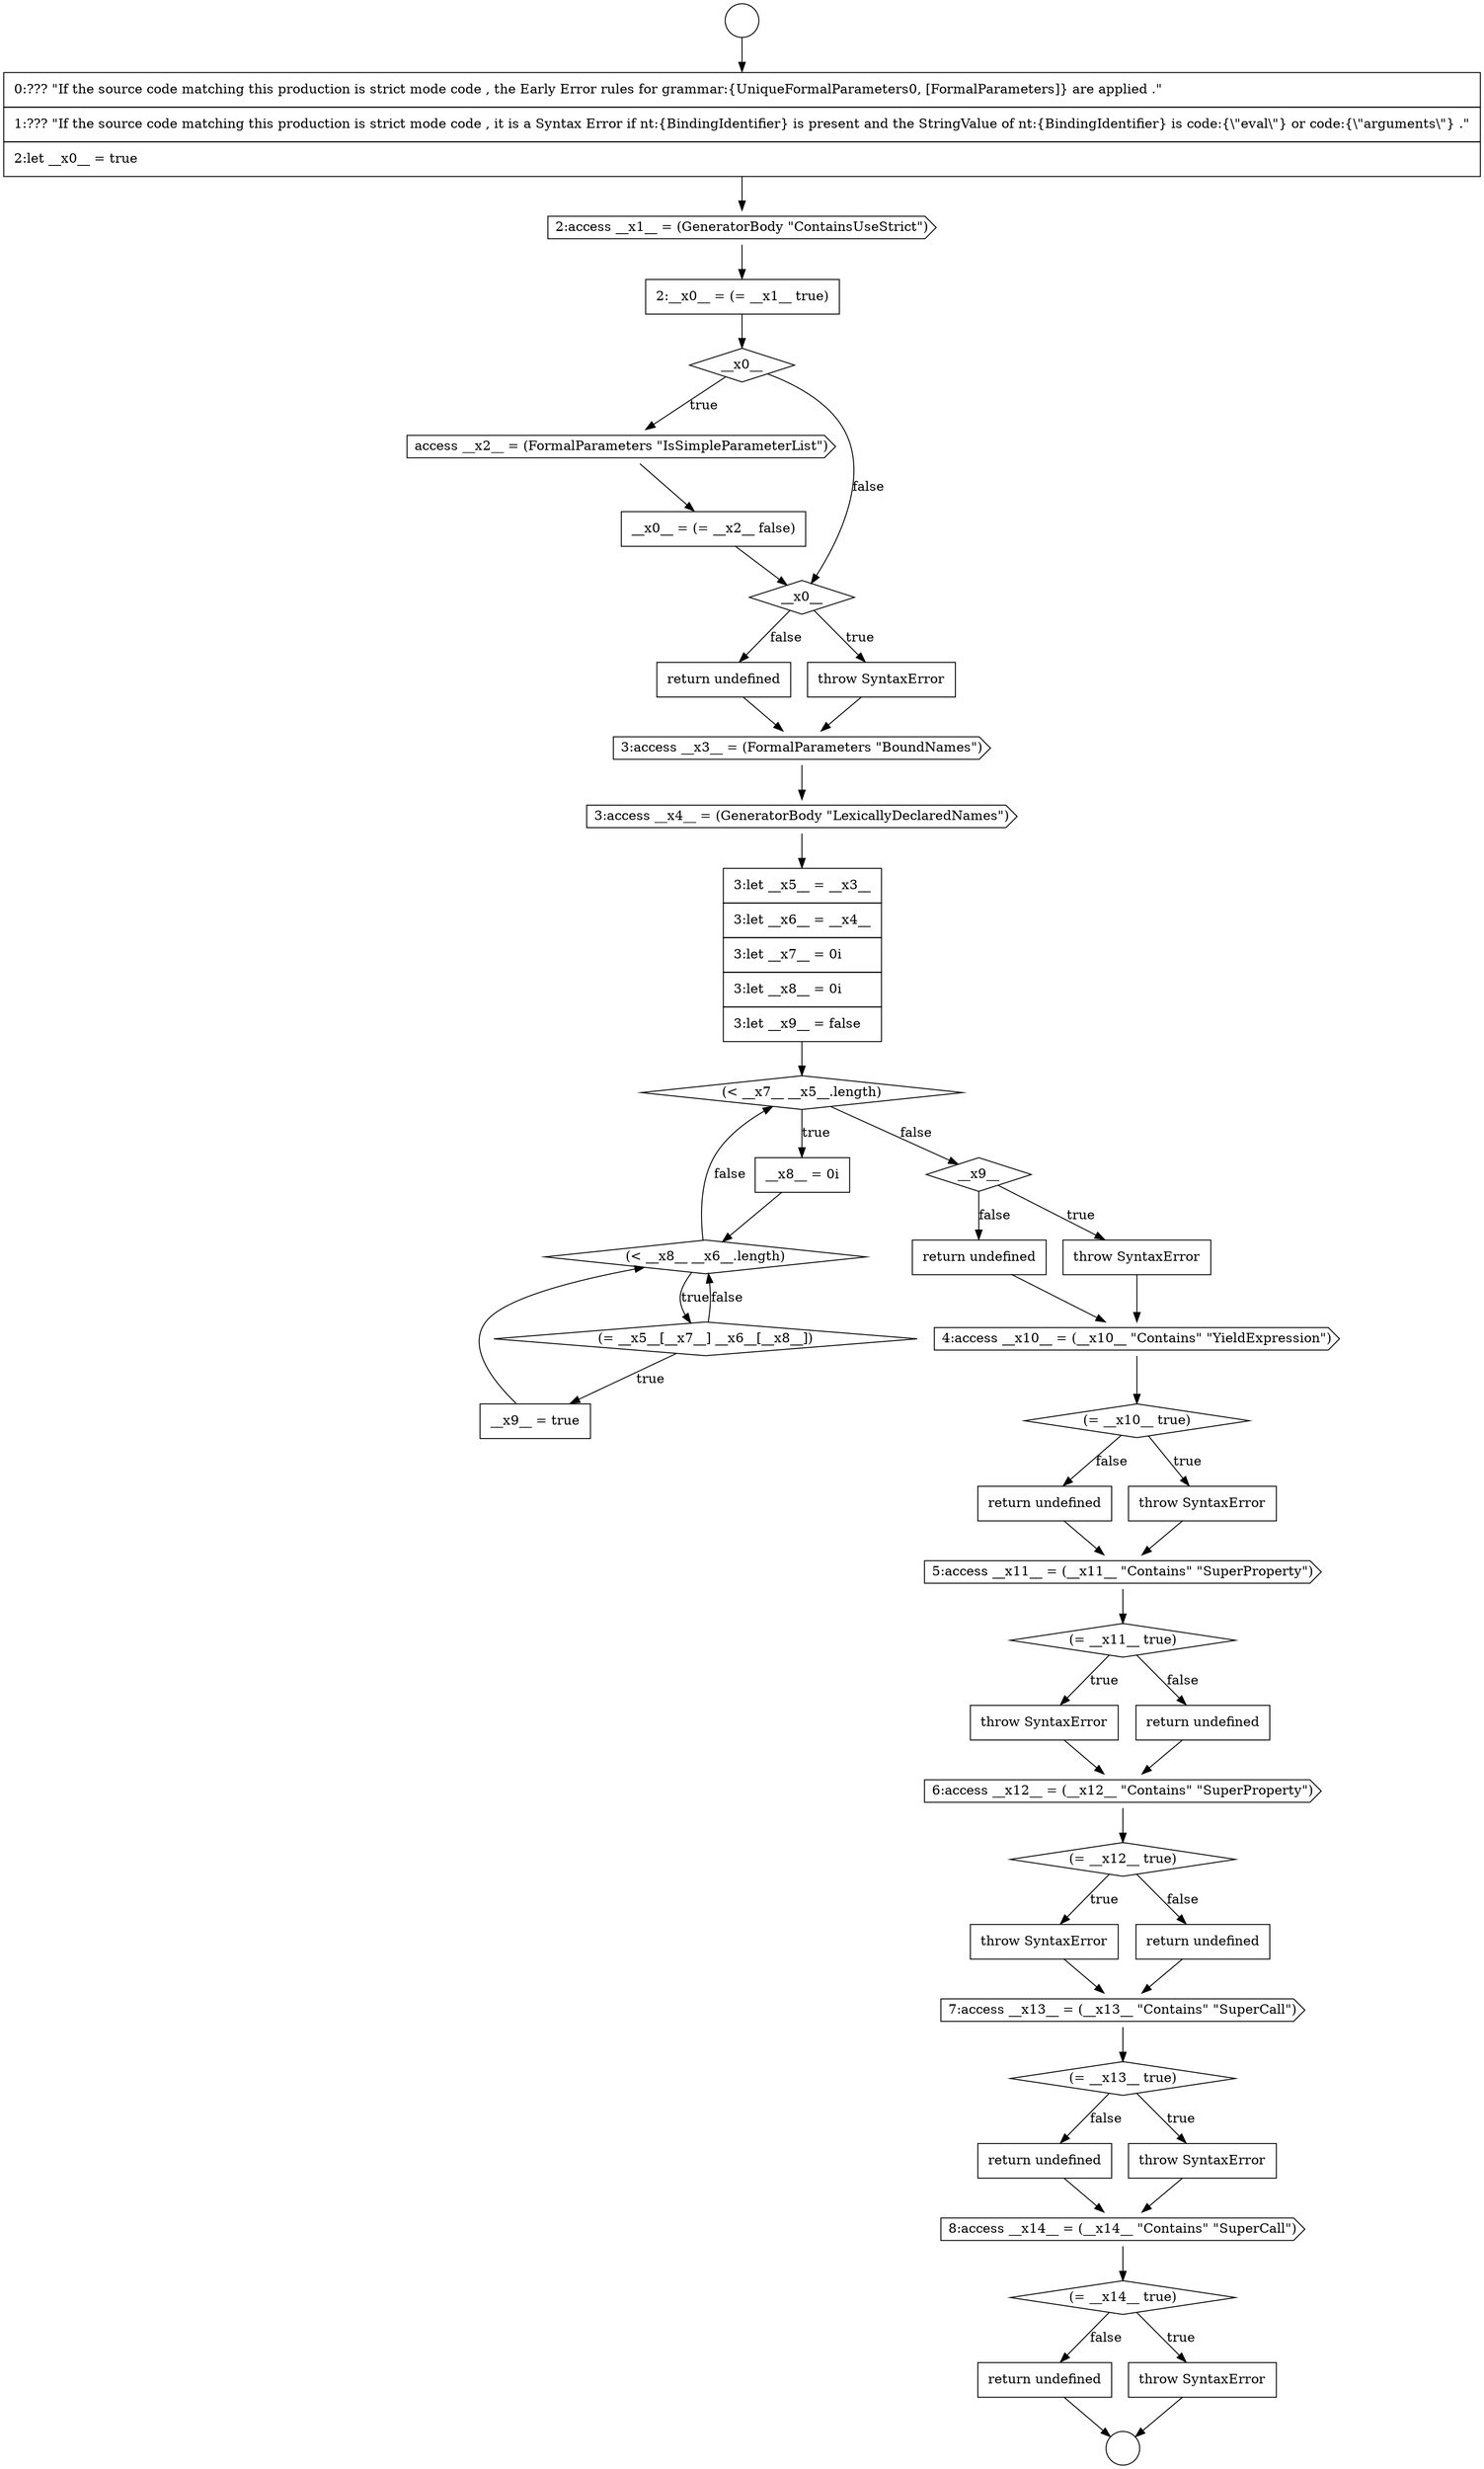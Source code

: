 digraph {
  node18684 [shape=none, margin=0, label=<<font color="black">
    <table border="0" cellborder="1" cellspacing="0" cellpadding="10">
      <tr><td align="left">3:let __x5__ = __x3__</td></tr>
      <tr><td align="left">3:let __x6__ = __x4__</td></tr>
      <tr><td align="left">3:let __x7__ = 0i</td></tr>
      <tr><td align="left">3:let __x8__ = 0i</td></tr>
      <tr><td align="left">3:let __x9__ = false</td></tr>
    </table>
  </font>> color="black" fillcolor="white" style=filled]
  node18674 [shape=cds, label=<<font color="black">2:access __x1__ = (GeneratorBody &quot;ContainsUseStrict&quot;)</font>> color="black" fillcolor="white" style=filled]
  node18673 [shape=none, margin=0, label=<<font color="black">
    <table border="0" cellborder="1" cellspacing="0" cellpadding="10">
      <tr><td align="left">0:??? &quot;If the source code matching this production is strict mode code , the Early Error rules for grammar:{UniqueFormalParameters0, [FormalParameters]} are applied .&quot;</td></tr>
      <tr><td align="left">1:??? &quot;If the source code matching this production is strict mode code , it is a Syntax Error if nt:{BindingIdentifier} is present and the StringValue of nt:{BindingIdentifier} is code:{\&quot;eval\&quot;} or code:{\&quot;arguments\&quot;} .&quot;</td></tr>
      <tr><td align="left">2:let __x0__ = true</td></tr>
    </table>
  </font>> color="black" fillcolor="white" style=filled]
  node18697 [shape=cds, label=<<font color="black">5:access __x11__ = (__x11__ &quot;Contains&quot; &quot;SuperProperty&quot;)</font>> color="black" fillcolor="white" style=filled]
  node18712 [shape=none, margin=0, label=<<font color="black">
    <table border="0" cellborder="1" cellspacing="0" cellpadding="10">
      <tr><td align="left">return undefined</td></tr>
    </table>
  </font>> color="black" fillcolor="white" style=filled]
  node18676 [shape=diamond, label=<<font color="black">__x0__</font>> color="black" fillcolor="white" style=filled]
  node18711 [shape=none, margin=0, label=<<font color="black">
    <table border="0" cellborder="1" cellspacing="0" cellpadding="10">
      <tr><td align="left">throw SyntaxError</td></tr>
    </table>
  </font>> color="black" fillcolor="white" style=filled]
  node18683 [shape=cds, label=<<font color="black">3:access __x4__ = (GeneratorBody &quot;LexicallyDeclaredNames&quot;)</font>> color="black" fillcolor="white" style=filled]
  node18699 [shape=none, margin=0, label=<<font color="black">
    <table border="0" cellborder="1" cellspacing="0" cellpadding="10">
      <tr><td align="left">throw SyntaxError</td></tr>
    </table>
  </font>> color="black" fillcolor="white" style=filled]
  node18687 [shape=diamond, label=<<font color="black">(&lt; __x8__ __x6__.length)</font>> color="black" fillcolor="white" style=filled]
  node18694 [shape=diamond, label=<<font color="black">(= __x10__ true)</font>> color="black" fillcolor="white" style=filled]
  node18675 [shape=none, margin=0, label=<<font color="black">
    <table border="0" cellborder="1" cellspacing="0" cellpadding="10">
      <tr><td align="left">2:__x0__ = (= __x1__ true)</td></tr>
    </table>
  </font>> color="black" fillcolor="white" style=filled]
  node18691 [shape=none, margin=0, label=<<font color="black">
    <table border="0" cellborder="1" cellspacing="0" cellpadding="10">
      <tr><td align="left">throw SyntaxError</td></tr>
    </table>
  </font>> color="black" fillcolor="white" style=filled]
  node18706 [shape=diamond, label=<<font color="black">(= __x13__ true)</font>> color="black" fillcolor="white" style=filled]
  node18678 [shape=none, margin=0, label=<<font color="black">
    <table border="0" cellborder="1" cellspacing="0" cellpadding="10">
      <tr><td align="left">__x0__ = (= __x2__ false)</td></tr>
    </table>
  </font>> color="black" fillcolor="white" style=filled]
  node18671 [shape=circle label=" " color="black" fillcolor="white" style=filled]
  node18688 [shape=diamond, label=<<font color="black">(= __x5__[__x7__] __x6__[__x8__])</font>> color="black" fillcolor="white" style=filled]
  node18703 [shape=none, margin=0, label=<<font color="black">
    <table border="0" cellborder="1" cellspacing="0" cellpadding="10">
      <tr><td align="left">throw SyntaxError</td></tr>
    </table>
  </font>> color="black" fillcolor="white" style=filled]
  node18700 [shape=none, margin=0, label=<<font color="black">
    <table border="0" cellborder="1" cellspacing="0" cellpadding="10">
      <tr><td align="left">return undefined</td></tr>
    </table>
  </font>> color="black" fillcolor="white" style=filled]
  node18681 [shape=none, margin=0, label=<<font color="black">
    <table border="0" cellborder="1" cellspacing="0" cellpadding="10">
      <tr><td align="left">return undefined</td></tr>
    </table>
  </font>> color="black" fillcolor="white" style=filled]
  node18693 [shape=cds, label=<<font color="black">4:access __x10__ = (__x10__ &quot;Contains&quot; &quot;YieldExpression&quot;)</font>> color="black" fillcolor="white" style=filled]
  node18710 [shape=diamond, label=<<font color="black">(= __x14__ true)</font>> color="black" fillcolor="white" style=filled]
  node18690 [shape=diamond, label=<<font color="black">__x9__</font>> color="black" fillcolor="white" style=filled]
  node18705 [shape=cds, label=<<font color="black">7:access __x13__ = (__x13__ &quot;Contains&quot; &quot;SuperCall&quot;)</font>> color="black" fillcolor="white" style=filled]
  node18677 [shape=cds, label=<<font color="black">access __x2__ = (FormalParameters &quot;IsSimpleParameterList&quot;)</font>> color="black" fillcolor="white" style=filled]
  node18696 [shape=none, margin=0, label=<<font color="black">
    <table border="0" cellborder="1" cellspacing="0" cellpadding="10">
      <tr><td align="left">return undefined</td></tr>
    </table>
  </font>> color="black" fillcolor="white" style=filled]
  node18701 [shape=cds, label=<<font color="black">6:access __x12__ = (__x12__ &quot;Contains&quot; &quot;SuperProperty&quot;)</font>> color="black" fillcolor="white" style=filled]
  node18685 [shape=diamond, label=<<font color="black">(&lt; __x7__ __x5__.length)</font>> color="black" fillcolor="white" style=filled]
  node18672 [shape=circle label=" " color="black" fillcolor="white" style=filled]
  node18709 [shape=cds, label=<<font color="black">8:access __x14__ = (__x14__ &quot;Contains&quot; &quot;SuperCall&quot;)</font>> color="black" fillcolor="white" style=filled]
  node18704 [shape=none, margin=0, label=<<font color="black">
    <table border="0" cellborder="1" cellspacing="0" cellpadding="10">
      <tr><td align="left">return undefined</td></tr>
    </table>
  </font>> color="black" fillcolor="white" style=filled]
  node18682 [shape=cds, label=<<font color="black">3:access __x3__ = (FormalParameters &quot;BoundNames&quot;)</font>> color="black" fillcolor="white" style=filled]
  node18689 [shape=none, margin=0, label=<<font color="black">
    <table border="0" cellborder="1" cellspacing="0" cellpadding="10">
      <tr><td align="left">__x9__ = true</td></tr>
    </table>
  </font>> color="black" fillcolor="white" style=filled]
  node18680 [shape=none, margin=0, label=<<font color="black">
    <table border="0" cellborder="1" cellspacing="0" cellpadding="10">
      <tr><td align="left">throw SyntaxError</td></tr>
    </table>
  </font>> color="black" fillcolor="white" style=filled]
  node18695 [shape=none, margin=0, label=<<font color="black">
    <table border="0" cellborder="1" cellspacing="0" cellpadding="10">
      <tr><td align="left">throw SyntaxError</td></tr>
    </table>
  </font>> color="black" fillcolor="white" style=filled]
  node18708 [shape=none, margin=0, label=<<font color="black">
    <table border="0" cellborder="1" cellspacing="0" cellpadding="10">
      <tr><td align="left">return undefined</td></tr>
    </table>
  </font>> color="black" fillcolor="white" style=filled]
  node18702 [shape=diamond, label=<<font color="black">(= __x12__ true)</font>> color="black" fillcolor="white" style=filled]
  node18698 [shape=diamond, label=<<font color="black">(= __x11__ true)</font>> color="black" fillcolor="white" style=filled]
  node18686 [shape=none, margin=0, label=<<font color="black">
    <table border="0" cellborder="1" cellspacing="0" cellpadding="10">
      <tr><td align="left">__x8__ = 0i</td></tr>
    </table>
  </font>> color="black" fillcolor="white" style=filled]
  node18707 [shape=none, margin=0, label=<<font color="black">
    <table border="0" cellborder="1" cellspacing="0" cellpadding="10">
      <tr><td align="left">throw SyntaxError</td></tr>
    </table>
  </font>> color="black" fillcolor="white" style=filled]
  node18679 [shape=diamond, label=<<font color="black">__x0__</font>> color="black" fillcolor="white" style=filled]
  node18692 [shape=none, margin=0, label=<<font color="black">
    <table border="0" cellborder="1" cellspacing="0" cellpadding="10">
      <tr><td align="left">return undefined</td></tr>
    </table>
  </font>> color="black" fillcolor="white" style=filled]
  node18705 -> node18706 [ color="black"]
  node18686 -> node18687 [ color="black"]
  node18676 -> node18677 [label=<<font color="black">true</font>> color="black"]
  node18676 -> node18679 [label=<<font color="black">false</font>> color="black"]
  node18693 -> node18694 [ color="black"]
  node18691 -> node18693 [ color="black"]
  node18698 -> node18699 [label=<<font color="black">true</font>> color="black"]
  node18698 -> node18700 [label=<<font color="black">false</font>> color="black"]
  node18687 -> node18688 [label=<<font color="black">true</font>> color="black"]
  node18687 -> node18685 [label=<<font color="black">false</font>> color="black"]
  node18703 -> node18705 [ color="black"]
  node18684 -> node18685 [ color="black"]
  node18702 -> node18703 [label=<<font color="black">true</font>> color="black"]
  node18702 -> node18704 [label=<<font color="black">false</font>> color="black"]
  node18685 -> node18686 [label=<<font color="black">true</font>> color="black"]
  node18685 -> node18690 [label=<<font color="black">false</font>> color="black"]
  node18699 -> node18701 [ color="black"]
  node18712 -> node18672 [ color="black"]
  node18706 -> node18707 [label=<<font color="black">true</font>> color="black"]
  node18706 -> node18708 [label=<<font color="black">false</font>> color="black"]
  node18692 -> node18693 [ color="black"]
  node18701 -> node18702 [ color="black"]
  node18704 -> node18705 [ color="black"]
  node18674 -> node18675 [ color="black"]
  node18708 -> node18709 [ color="black"]
  node18673 -> node18674 [ color="black"]
  node18697 -> node18698 [ color="black"]
  node18707 -> node18709 [ color="black"]
  node18678 -> node18679 [ color="black"]
  node18696 -> node18697 [ color="black"]
  node18690 -> node18691 [label=<<font color="black">true</font>> color="black"]
  node18690 -> node18692 [label=<<font color="black">false</font>> color="black"]
  node18689 -> node18687 [ color="black"]
  node18675 -> node18676 [ color="black"]
  node18711 -> node18672 [ color="black"]
  node18681 -> node18682 [ color="black"]
  node18710 -> node18711 [label=<<font color="black">true</font>> color="black"]
  node18710 -> node18712 [label=<<font color="black">false</font>> color="black"]
  node18709 -> node18710 [ color="black"]
  node18700 -> node18701 [ color="black"]
  node18671 -> node18673 [ color="black"]
  node18677 -> node18678 [ color="black"]
  node18679 -> node18680 [label=<<font color="black">true</font>> color="black"]
  node18679 -> node18681 [label=<<font color="black">false</font>> color="black"]
  node18694 -> node18695 [label=<<font color="black">true</font>> color="black"]
  node18694 -> node18696 [label=<<font color="black">false</font>> color="black"]
  node18688 -> node18689 [label=<<font color="black">true</font>> color="black"]
  node18688 -> node18687 [label=<<font color="black">false</font>> color="black"]
  node18683 -> node18684 [ color="black"]
  node18682 -> node18683 [ color="black"]
  node18695 -> node18697 [ color="black"]
  node18680 -> node18682 [ color="black"]
}

